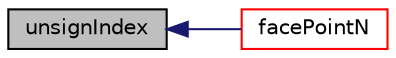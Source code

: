 digraph "unsignIndex"
{
  bgcolor="transparent";
  edge [fontname="Helvetica",fontsize="10",labelfontname="Helvetica",labelfontsize="10"];
  node [fontname="Helvetica",fontsize="10",shape=record];
  rankdir="LR";
  Node10776 [label="unsignIndex",height=0.2,width=0.4,color="black", fillcolor="grey75", style="filled", fontcolor="black"];
  Node10776 -> Node10777 [dir="back",color="midnightblue",fontsize="10",style="solid",fontname="Helvetica"];
  Node10777 [label="facePointN",height=0.2,width=0.4,color="red",URL="$a21851.html#a3b7d595d114afa599e733ebdff10a117"];
}

